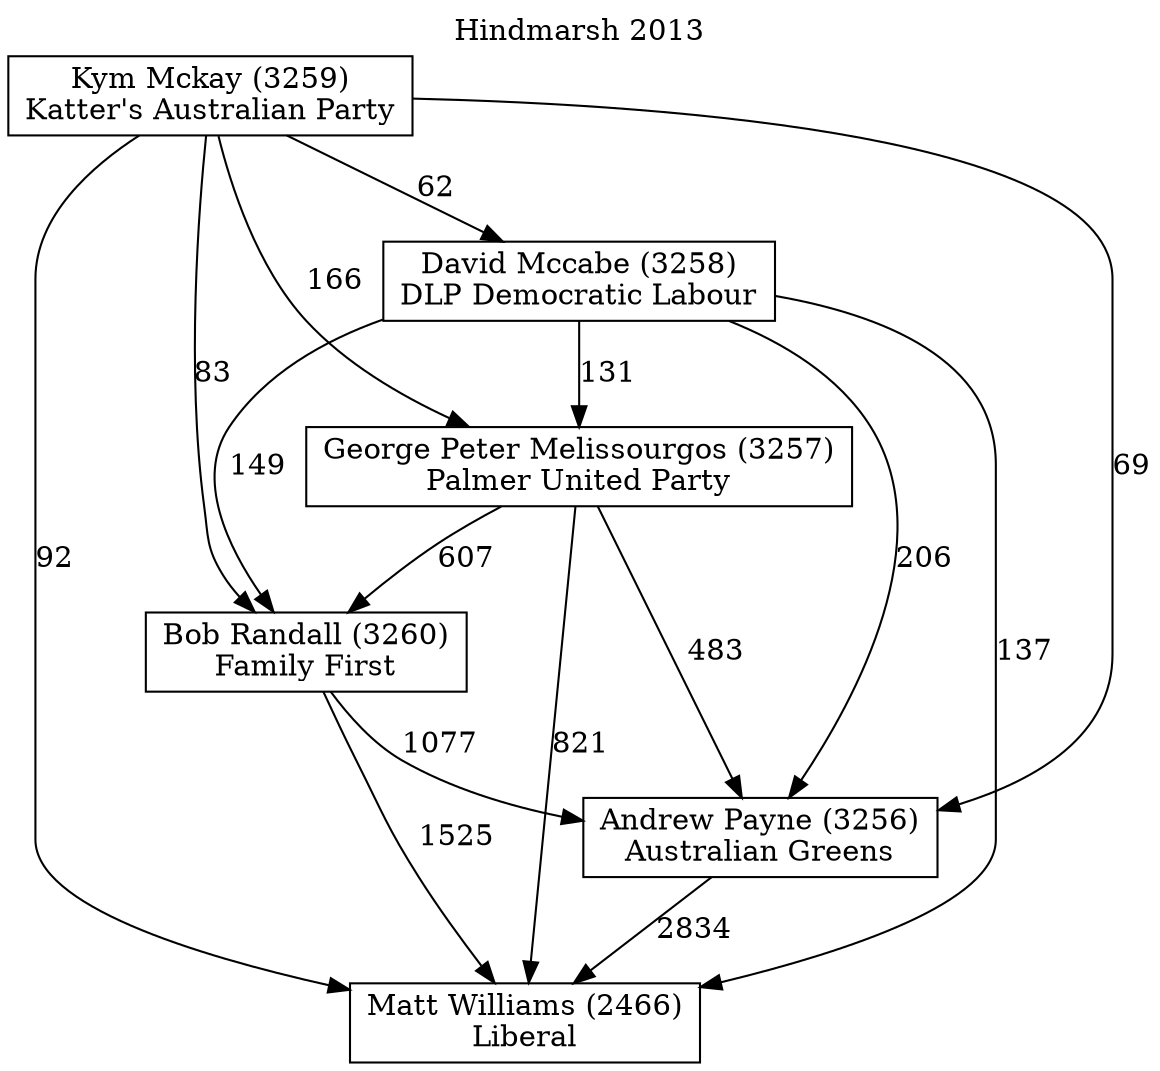 // House preference flow
digraph "Matt Williams (2466)_Hindmarsh_2013" {
	graph [label="Hindmarsh 2013" labelloc=t mclimit=10]
	node [shape=box]
	"Matt Williams (2466)" [label="Matt Williams (2466)
Liberal"]
	"Andrew Payne (3256)" [label="Andrew Payne (3256)
Australian Greens"]
	"Bob Randall (3260)" [label="Bob Randall (3260)
Family First"]
	"George Peter Melissourgos (3257)" [label="George Peter Melissourgos (3257)
Palmer United Party"]
	"David Mccabe (3258)" [label="David Mccabe (3258)
DLP Democratic Labour"]
	"Kym Mckay (3259)" [label="Kym Mckay (3259)
Katter's Australian Party"]
	"Andrew Payne (3256)" -> "Matt Williams (2466)" [label=2834]
	"Bob Randall (3260)" -> "Andrew Payne (3256)" [label=1077]
	"George Peter Melissourgos (3257)" -> "Bob Randall (3260)" [label=607]
	"David Mccabe (3258)" -> "George Peter Melissourgos (3257)" [label=131]
	"Kym Mckay (3259)" -> "David Mccabe (3258)" [label=62]
	"Bob Randall (3260)" -> "Matt Williams (2466)" [label=1525]
	"George Peter Melissourgos (3257)" -> "Matt Williams (2466)" [label=821]
	"David Mccabe (3258)" -> "Matt Williams (2466)" [label=137]
	"Kym Mckay (3259)" -> "Matt Williams (2466)" [label=92]
	"Kym Mckay (3259)" -> "George Peter Melissourgos (3257)" [label=166]
	"David Mccabe (3258)" -> "Bob Randall (3260)" [label=149]
	"Kym Mckay (3259)" -> "Bob Randall (3260)" [label=83]
	"George Peter Melissourgos (3257)" -> "Andrew Payne (3256)" [label=483]
	"David Mccabe (3258)" -> "Andrew Payne (3256)" [label=206]
	"Kym Mckay (3259)" -> "Andrew Payne (3256)" [label=69]
}
